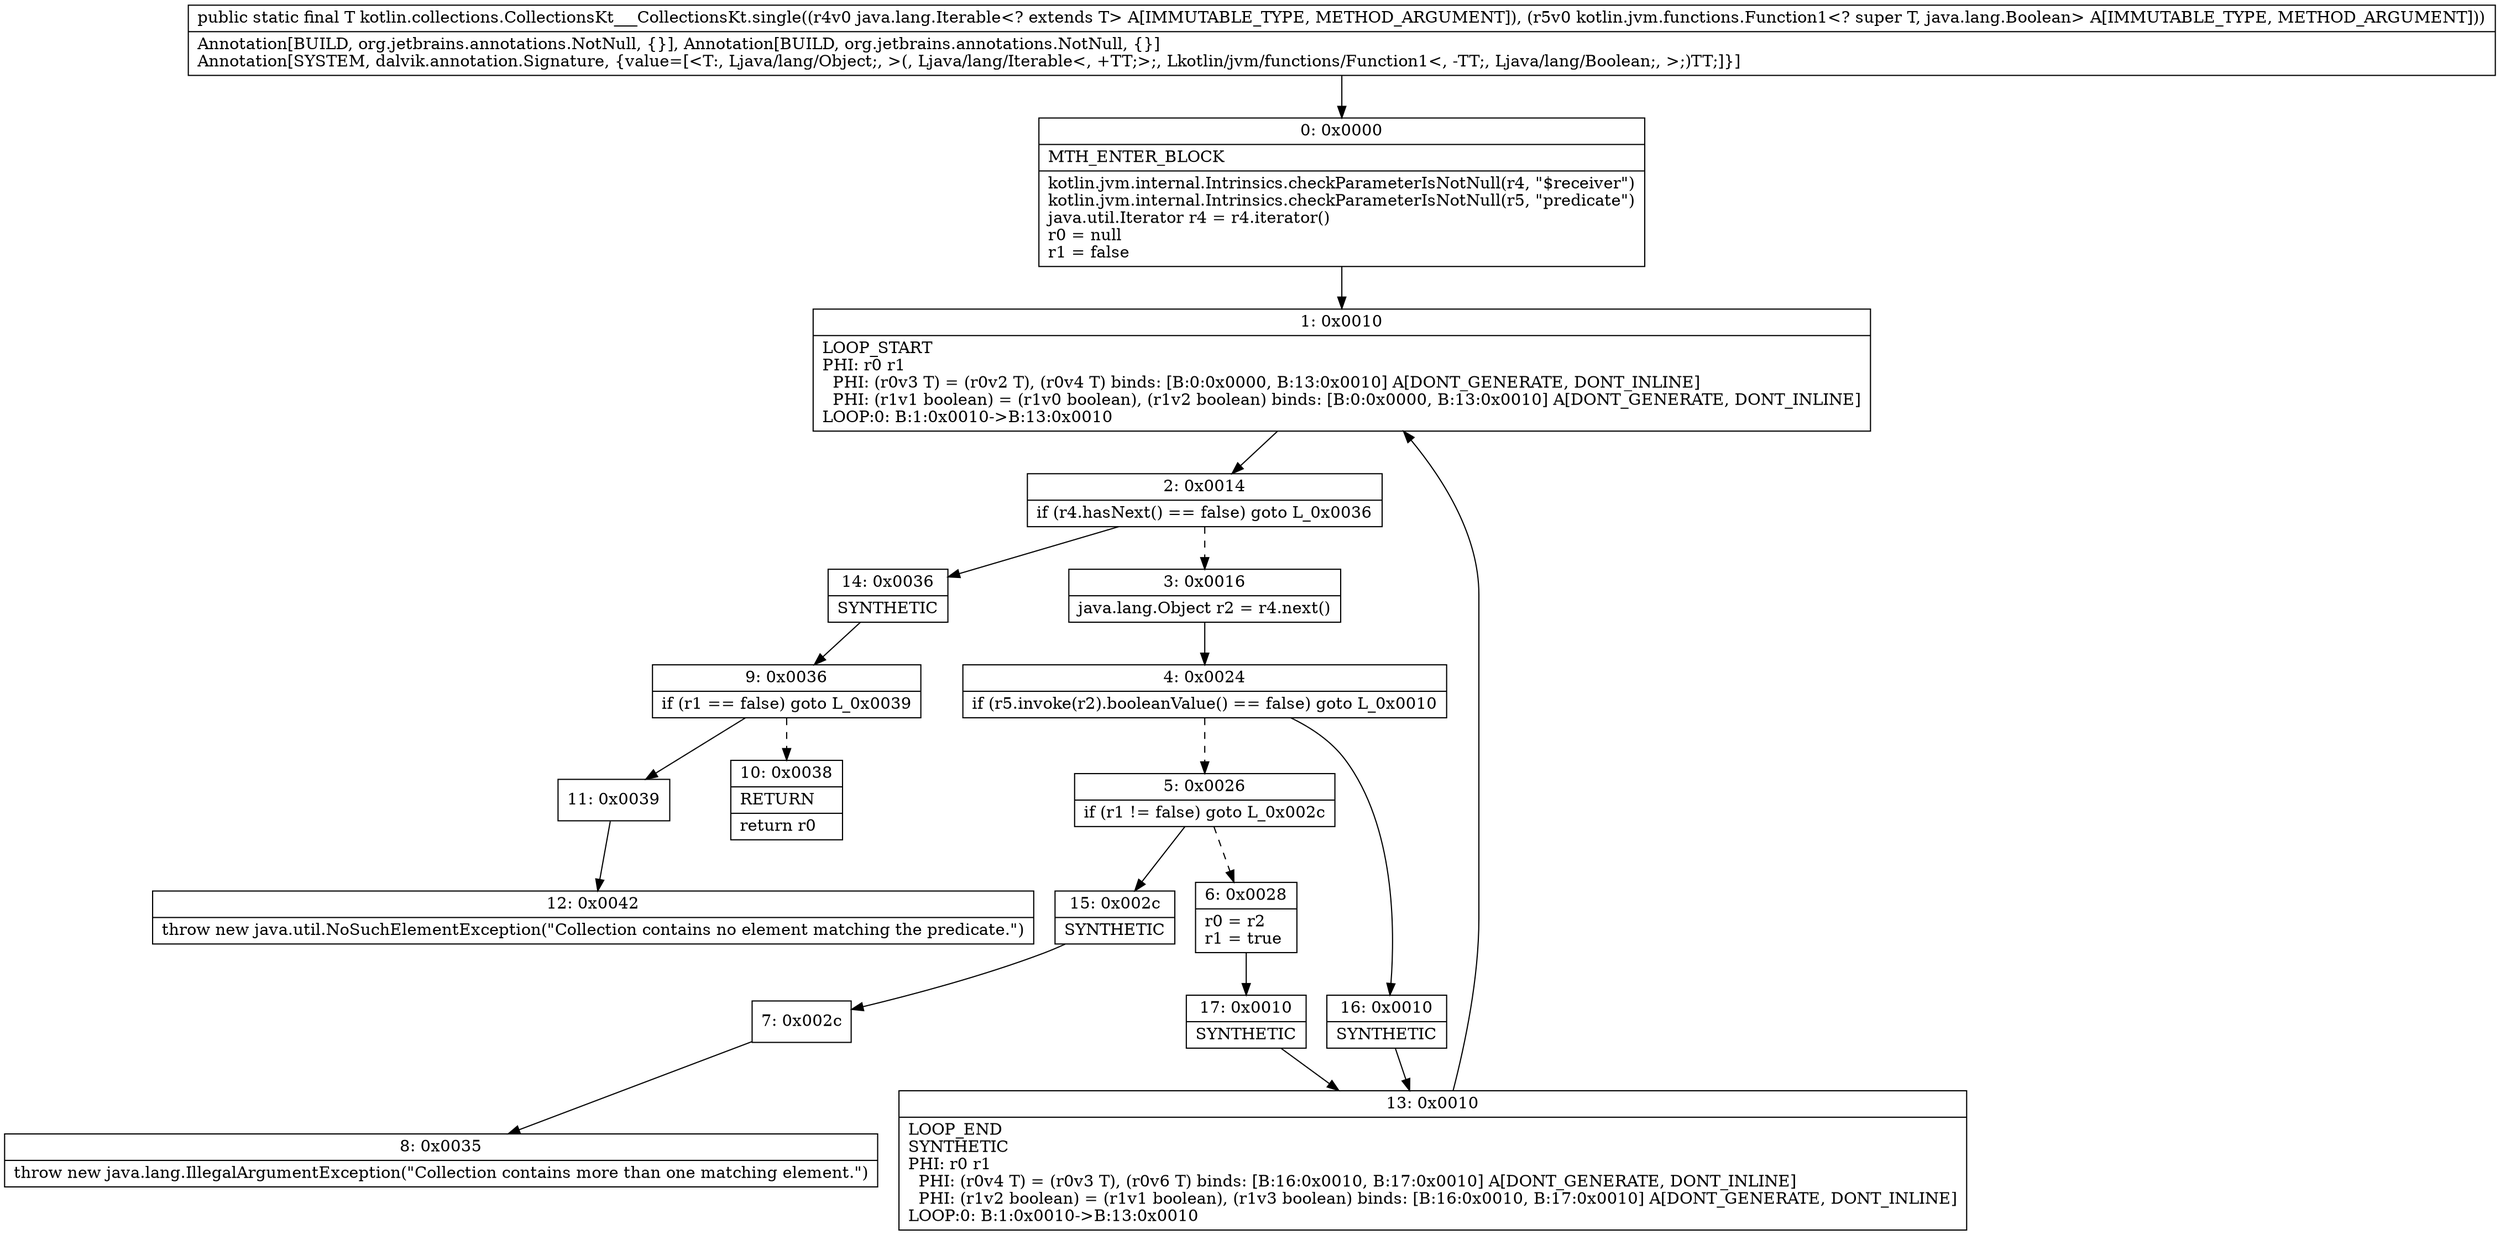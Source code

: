 digraph "CFG forkotlin.collections.CollectionsKt___CollectionsKt.single(Ljava\/lang\/Iterable;Lkotlin\/jvm\/functions\/Function1;)Ljava\/lang\/Object;" {
Node_0 [shape=record,label="{0\:\ 0x0000|MTH_ENTER_BLOCK\l|kotlin.jvm.internal.Intrinsics.checkParameterIsNotNull(r4, \"$receiver\")\lkotlin.jvm.internal.Intrinsics.checkParameterIsNotNull(r5, \"predicate\")\ljava.util.Iterator r4 = r4.iterator()\lr0 = null\lr1 = false\l}"];
Node_1 [shape=record,label="{1\:\ 0x0010|LOOP_START\lPHI: r0 r1 \l  PHI: (r0v3 T) = (r0v2 T), (r0v4 T) binds: [B:0:0x0000, B:13:0x0010] A[DONT_GENERATE, DONT_INLINE]\l  PHI: (r1v1 boolean) = (r1v0 boolean), (r1v2 boolean) binds: [B:0:0x0000, B:13:0x0010] A[DONT_GENERATE, DONT_INLINE]\lLOOP:0: B:1:0x0010\-\>B:13:0x0010\l}"];
Node_2 [shape=record,label="{2\:\ 0x0014|if (r4.hasNext() == false) goto L_0x0036\l}"];
Node_3 [shape=record,label="{3\:\ 0x0016|java.lang.Object r2 = r4.next()\l}"];
Node_4 [shape=record,label="{4\:\ 0x0024|if (r5.invoke(r2).booleanValue() == false) goto L_0x0010\l}"];
Node_5 [shape=record,label="{5\:\ 0x0026|if (r1 != false) goto L_0x002c\l}"];
Node_6 [shape=record,label="{6\:\ 0x0028|r0 = r2\lr1 = true\l}"];
Node_7 [shape=record,label="{7\:\ 0x002c}"];
Node_8 [shape=record,label="{8\:\ 0x0035|throw new java.lang.IllegalArgumentException(\"Collection contains more than one matching element.\")\l}"];
Node_9 [shape=record,label="{9\:\ 0x0036|if (r1 == false) goto L_0x0039\l}"];
Node_10 [shape=record,label="{10\:\ 0x0038|RETURN\l|return r0\l}"];
Node_11 [shape=record,label="{11\:\ 0x0039}"];
Node_12 [shape=record,label="{12\:\ 0x0042|throw new java.util.NoSuchElementException(\"Collection contains no element matching the predicate.\")\l}"];
Node_13 [shape=record,label="{13\:\ 0x0010|LOOP_END\lSYNTHETIC\lPHI: r0 r1 \l  PHI: (r0v4 T) = (r0v3 T), (r0v6 T) binds: [B:16:0x0010, B:17:0x0010] A[DONT_GENERATE, DONT_INLINE]\l  PHI: (r1v2 boolean) = (r1v1 boolean), (r1v3 boolean) binds: [B:16:0x0010, B:17:0x0010] A[DONT_GENERATE, DONT_INLINE]\lLOOP:0: B:1:0x0010\-\>B:13:0x0010\l}"];
Node_14 [shape=record,label="{14\:\ 0x0036|SYNTHETIC\l}"];
Node_15 [shape=record,label="{15\:\ 0x002c|SYNTHETIC\l}"];
Node_16 [shape=record,label="{16\:\ 0x0010|SYNTHETIC\l}"];
Node_17 [shape=record,label="{17\:\ 0x0010|SYNTHETIC\l}"];
MethodNode[shape=record,label="{public static final T kotlin.collections.CollectionsKt___CollectionsKt.single((r4v0 java.lang.Iterable\<? extends T\> A[IMMUTABLE_TYPE, METHOD_ARGUMENT]), (r5v0 kotlin.jvm.functions.Function1\<? super T, java.lang.Boolean\> A[IMMUTABLE_TYPE, METHOD_ARGUMENT]))  | Annotation[BUILD, org.jetbrains.annotations.NotNull, \{\}], Annotation[BUILD, org.jetbrains.annotations.NotNull, \{\}]\lAnnotation[SYSTEM, dalvik.annotation.Signature, \{value=[\<T:, Ljava\/lang\/Object;, \>(, Ljava\/lang\/Iterable\<, +TT;\>;, Lkotlin\/jvm\/functions\/Function1\<, \-TT;, Ljava\/lang\/Boolean;, \>;)TT;]\}]\l}"];
MethodNode -> Node_0;
Node_0 -> Node_1;
Node_1 -> Node_2;
Node_2 -> Node_3[style=dashed];
Node_2 -> Node_14;
Node_3 -> Node_4;
Node_4 -> Node_5[style=dashed];
Node_4 -> Node_16;
Node_5 -> Node_6[style=dashed];
Node_5 -> Node_15;
Node_6 -> Node_17;
Node_7 -> Node_8;
Node_9 -> Node_10[style=dashed];
Node_9 -> Node_11;
Node_11 -> Node_12;
Node_13 -> Node_1;
Node_14 -> Node_9;
Node_15 -> Node_7;
Node_16 -> Node_13;
Node_17 -> Node_13;
}

